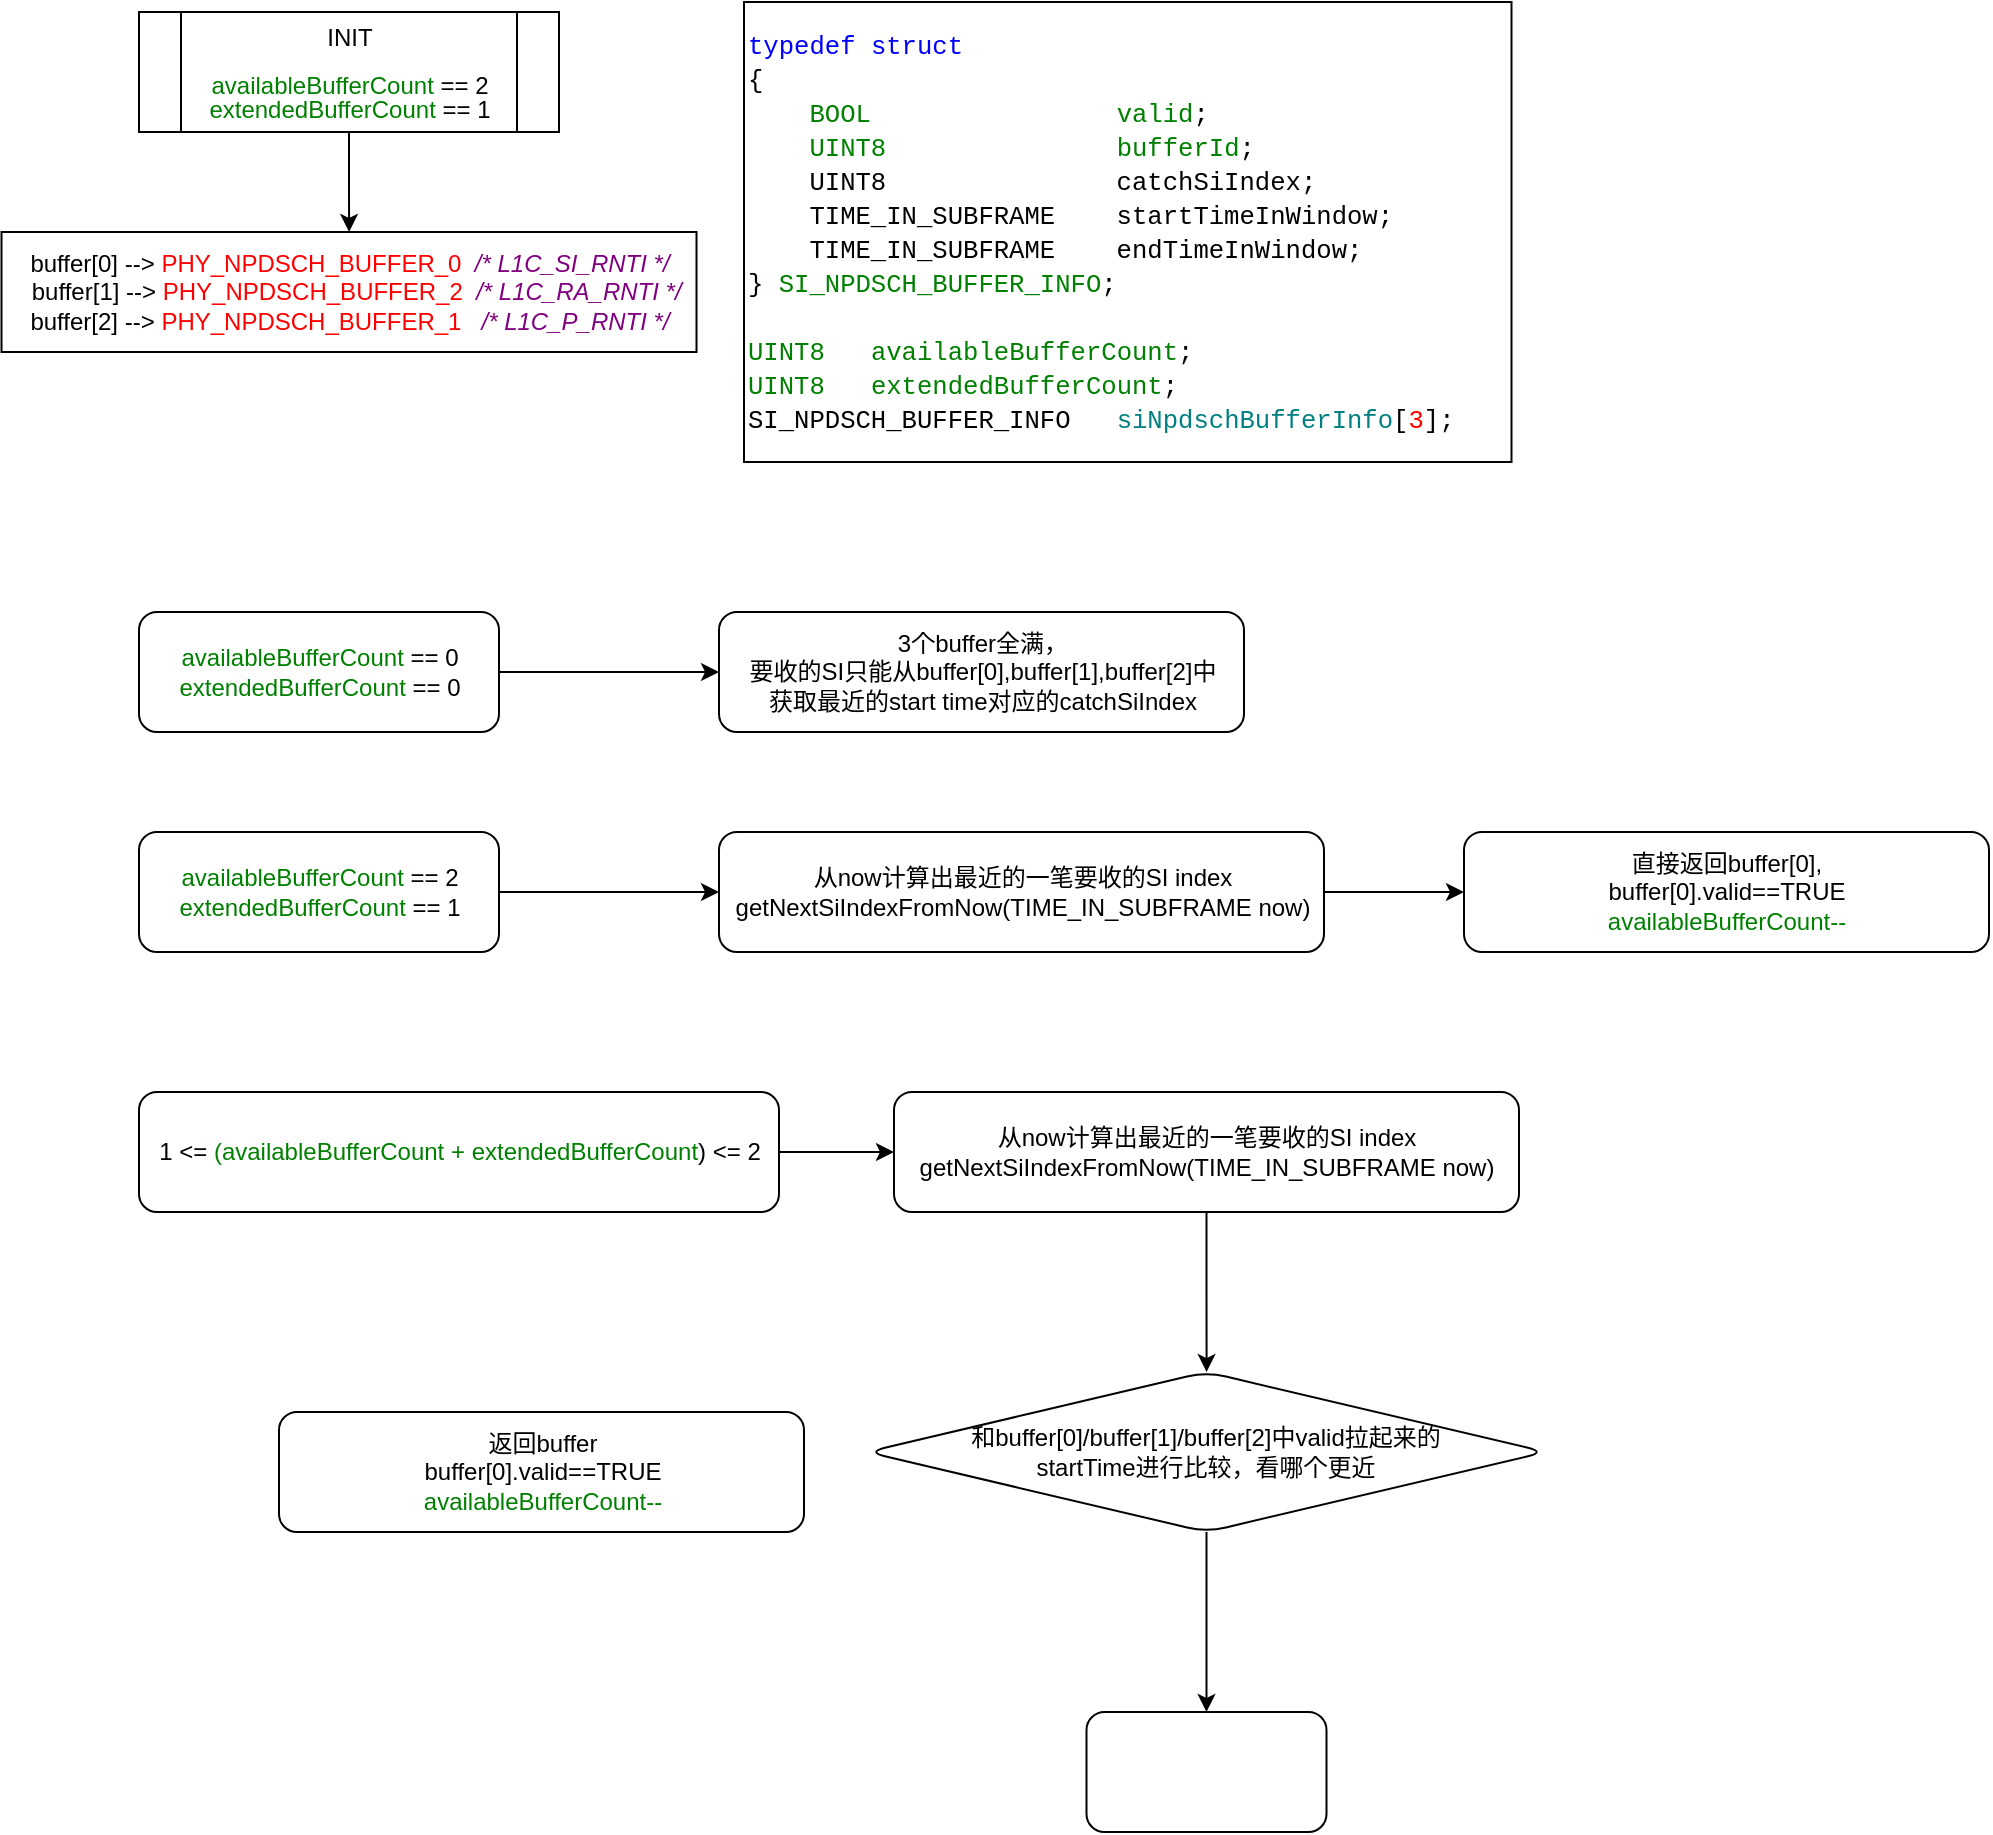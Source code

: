 <mxfile version="20.1.1" type="github"><diagram id="CPPUlnKxzRVuBz6B6iWW" name="Page-1"><mxGraphModel dx="782" dy="384" grid="1" gridSize="10" guides="1" tooltips="1" connect="1" arrows="1" fold="1" page="1" pageScale="1" pageWidth="827" pageHeight="1169" math="0" shadow="0"><root><mxCell id="0"/><mxCell id="1" parent="0"/><mxCell id="oymwHsaCd-IULtf5HXHX-13" value="" style="edgeStyle=orthogonalEdgeStyle;rounded=0;orthogonalLoop=1;jettySize=auto;html=1;" parent="1" source="oymwHsaCd-IULtf5HXHX-1" target="oymwHsaCd-IULtf5HXHX-12" edge="1"><mxGeometry relative="1" as="geometry"/></mxCell><mxCell id="oymwHsaCd-IULtf5HXHX-1" value="&lt;span style=&quot;background-color: rgb(255, 255, 255);&quot;&gt;&lt;span style=&quot;color: #008000;&quot;&gt;&lt;span style=&quot;background-color: rgb(255, 255, 255);&quot;&gt;&lt;span style=&quot;color: #000000;&quot;&gt;&lt;/span&gt;&lt;span style=&quot;color: #008000;&quot;&gt;availableBufferCount&lt;/span&gt;&lt;span style=&quot;color: #000000;&quot;&gt; == 0&lt;br&gt;&lt;/span&gt;&lt;/span&gt;extendedBufferCount&lt;/span&gt;&lt;span style=&quot;color: #000000;&quot;&gt; == 0&lt;br&gt;&lt;/span&gt;&lt;/span&gt;" style="rounded=1;whiteSpace=wrap;html=1;" parent="1" vertex="1"><mxGeometry x="107.5" y="310" width="180" height="60" as="geometry"/></mxCell><mxCell id="oymwHsaCd-IULtf5HXHX-9" value="" style="edgeStyle=orthogonalEdgeStyle;rounded=0;orthogonalLoop=1;jettySize=auto;html=1;" parent="1" source="oymwHsaCd-IULtf5HXHX-4" target="oymwHsaCd-IULtf5HXHX-8" edge="1"><mxGeometry relative="1" as="geometry"/></mxCell><mxCell id="oymwHsaCd-IULtf5HXHX-4" value="&lt;p style=&quot;line-height: 1;&quot;&gt;INIT&lt;br&gt;&lt;br&gt;&lt;span style=&quot;background-color: rgb(255, 255, 255);&quot;&gt;&lt;span style=&quot;color: #000000;&quot;&gt;&lt;/span&gt;&lt;span style=&quot;color: #008000;&quot;&gt;availableBufferCount&lt;/span&gt;&lt;span style=&quot;color: #000000;&quot;&gt;&lt;/span&gt;&lt;/span&gt; == 2&lt;br&gt;&lt;span style=&quot;background-color: rgb(255, 255, 255);&quot;&gt;&lt;span style=&quot;color: #000000;&quot;&gt;&lt;/span&gt;&lt;span style=&quot;color: #008000;&quot;&gt;extendedBufferCount&lt;/span&gt;&lt;span style=&quot;color: #000000;&quot;&gt; &lt;/span&gt;&lt;/span&gt;== 1&lt;br&gt;&lt;/p&gt;" style="shape=process;whiteSpace=wrap;html=1;backgroundOutline=1;" parent="1" vertex="1"><mxGeometry x="107.5" y="10" width="210" height="60" as="geometry"/></mxCell><mxCell id="oymwHsaCd-IULtf5HXHX-8" value="buffer[0] --&amp;gt;&lt;span style=&quot;color: #ff0000;&quot;&gt; PHY_NPDSCH_BUFFER_0&lt;/span&gt;&lt;span style=&quot;color: #800080;font-style: italic;&quot;&gt;&amp;nbsp; /* L1C_SI_RNTI */&lt;br&gt;&lt;/span&gt;&amp;nbsp; buffer[1] --&amp;gt;&lt;span style=&quot;color: #ff0000;&quot;&gt;&lt;/span&gt;&lt;span style=&quot;color: #ff0000;&quot;&gt; PHY_NPDSCH_BUFFER_2&lt;/span&gt;&lt;span style=&quot;color: #800080;font-style: italic;&quot;&gt;&amp;nbsp; /* L1C_RA_RNTI */&lt;/span&gt;&lt;span style=&quot;color: #ff0000;&quot;&gt;&lt;/span&gt;&lt;br&gt;buffer[2] --&amp;gt;&lt;span style=&quot;color: #ff0000;&quot;&gt; PHY_NPDSCH_BUFFER_1&lt;/span&gt;&lt;span style=&quot;color: #800080;font-style: italic;&quot;&gt;&amp;nbsp;&amp;nbsp; /* L1C_P_RNTI */&lt;/span&gt;&lt;span style=&quot;color: #ff0000;&quot;&gt;&lt;/span&gt;&lt;span style=&quot;color: #ff0000;&quot;&gt;&lt;/span&gt;" style="whiteSpace=wrap;html=1;" parent="1" vertex="1"><mxGeometry x="38.75" y="120" width="347.5" height="60" as="geometry"/></mxCell><mxCell id="oymwHsaCd-IULtf5HXHX-11" value="&lt;div style=&quot;color: rgb(0, 0, 0); font-family: &amp;quot;Courier New&amp;quot;, Consolas, monospace, Consolas, &amp;quot;Courier New&amp;quot;, monospace; font-weight: normal; font-size: 12.8px; line-height: 17px;&quot; align=&quot;left&quot;&gt;&lt;div&gt;&lt;div style=&quot;color: rgb(0, 0, 0); font-family: &amp;quot;Courier New&amp;quot;, Consolas, monospace, Consolas, &amp;quot;Courier New&amp;quot;, monospace; font-weight: normal; font-size: 12.8px; line-height: 17px;&quot;&gt;&lt;div&gt;&lt;span style=&quot;background-color: rgb(255, 255, 255);&quot;&gt;&lt;span style=&quot;color: #0000ff;&quot;&gt;typedef&lt;/span&gt;&lt;span style=&quot;color: #000000;&quot;&gt; &lt;/span&gt;&lt;span style=&quot;color: #0000ff;&quot;&gt;struct&lt;/span&gt;&lt;/span&gt;&lt;/div&gt;&lt;div&gt;&lt;span style=&quot;background-color: rgb(255, 255, 255);&quot;&gt;&lt;span style=&quot;color: #000000;&quot;&gt;{&lt;/span&gt;&lt;/span&gt;&lt;/div&gt;&lt;div&gt;&lt;span style=&quot;background-color: rgb(255, 255, 255);&quot;&gt;&lt;span style=&quot;color: #000000;&quot;&gt;&amp;nbsp; &amp;nbsp; &lt;/span&gt;&lt;span style=&quot;color: #008000;&quot;&gt;BOOL&lt;/span&gt;&lt;span style=&quot;color: #000000;&quot;&gt; &amp;nbsp; &amp;nbsp; &amp;nbsp; &amp;nbsp; &amp;nbsp; &amp;nbsp; &amp;nbsp; &amp;nbsp;&lt;/span&gt;&lt;span style=&quot;color: #008000;&quot;&gt;valid&lt;/span&gt;&lt;span style=&quot;color: #000000;&quot;&gt;;&lt;/span&gt;&lt;/span&gt;&lt;/div&gt;&lt;div&gt;&lt;span style=&quot;background-color: rgb(255, 255, 255);&quot;&gt;&lt;span style=&quot;color: #000000;&quot;&gt;&amp;nbsp; &amp;nbsp; &lt;/span&gt;&lt;span style=&quot;color: #008000;&quot;&gt;UINT8&lt;/span&gt;&lt;span style=&quot;color: #000000;&quot;&gt; &amp;nbsp; &amp;nbsp; &amp;nbsp; &amp;nbsp; &amp;nbsp; &amp;nbsp; &amp;nbsp; &lt;/span&gt;&lt;span style=&quot;color: #008000;&quot;&gt;bufferId&lt;/span&gt;&lt;span style=&quot;color: #000000;&quot;&gt;;&lt;/span&gt;&lt;/span&gt;&lt;/div&gt;&lt;div&gt;&lt;span style=&quot;background-color: rgb(255, 255, 255);&quot;&gt;&lt;span style=&quot;color: #000000;&quot;&gt;&amp;nbsp; &amp;nbsp; UINT8 &amp;nbsp; &amp;nbsp; &amp;nbsp; &amp;nbsp; &amp;nbsp; &amp;nbsp; &amp;nbsp; catchSiIndex;&lt;/span&gt;&lt;/span&gt;&lt;/div&gt;&lt;div&gt;&lt;span style=&quot;background-color: rgb(255, 255, 255);&quot;&gt;&lt;span style=&quot;color: #000000;&quot;&gt;&amp;nbsp; &amp;nbsp; TIME_IN_SUBFRAME &amp;nbsp; &amp;nbsp;startTimeInWindow;&lt;/span&gt;&lt;/span&gt;&lt;/div&gt;&lt;div&gt;&lt;span style=&quot;background-color: rgb(255, 255, 255);&quot;&gt;&lt;span style=&quot;color: #000000;&quot;&gt;&amp;nbsp; &amp;nbsp; TIME_IN_SUBFRAME &amp;nbsp; &amp;nbsp;endTimeInWindow;&lt;/span&gt;&lt;/span&gt;&lt;/div&gt;&lt;div&gt;&lt;span style=&quot;background-color: rgb(255, 255, 255);&quot;&gt;&lt;span style=&quot;color: #000000;&quot;&gt;} &lt;/span&gt;&lt;span style=&quot;color: #008000;&quot;&gt;SI_NPDSCH_BUFFER_INFO&lt;/span&gt;&lt;span style=&quot;color: #000000;&quot;&gt;;&lt;br&gt;&lt;/span&gt;&lt;/span&gt;&lt;/div&gt;&lt;/div&gt;&lt;span style=&quot;background-color: rgb(255, 255, 255);&quot;&gt;&lt;span style=&quot;color: #000000;&quot;&gt;&amp;nbsp; &amp;nbsp; &lt;br&gt;&lt;/span&gt;&lt;/span&gt;&lt;/div&gt;&lt;div&gt;&lt;span style=&quot;background-color: rgb(255, 255, 255);&quot;&gt;&lt;span style=&quot;color: #008000;&quot;&gt;UINT8&lt;/span&gt;&lt;span style=&quot;color: #000000;&quot;&gt; &amp;nbsp; &lt;/span&gt;&lt;span style=&quot;color: #008000;&quot;&gt;availableBufferCount&lt;/span&gt;&lt;span style=&quot;color: #000000;&quot;&gt;;&lt;/span&gt;&lt;/span&gt;&lt;/div&gt;&lt;div&gt;&lt;span style=&quot;background-color: rgb(255, 255, 255);&quot;&gt;&lt;span style=&quot;color: #008000;&quot;&gt;UINT8&lt;/span&gt;&lt;span style=&quot;color: #000000;&quot;&gt; &amp;nbsp; &lt;/span&gt;&lt;span style=&quot;color: #008000;&quot;&gt;extendedBufferCount&lt;/span&gt;&lt;span style=&quot;color: #000000;&quot;&gt;;&lt;/span&gt;&lt;/span&gt;&lt;/div&gt;&lt;div&gt;&lt;span style=&quot;background-color: rgb(255, 255, 255);&quot;&gt;&lt;span style=&quot;color: #000000;&quot;&gt;SI_NPDSCH_BUFFER_INFO &amp;nbsp; &lt;/span&gt;&lt;span style=&quot;color: #008080;&quot;&gt;siNpdschBufferInfo&lt;/span&gt;&lt;span style=&quot;color: #000000;&quot;&gt;[&lt;/span&gt;&lt;span style=&quot;color: #ff0000;&quot;&gt;3&lt;/span&gt;&lt;span style=&quot;color: #000000;&quot;&gt;];&lt;/span&gt;&lt;/span&gt;&lt;/div&gt;&lt;/div&gt;" style="rounded=0;whiteSpace=wrap;html=1;labelBackgroundColor=#FFFFFF;align=left;" parent="1" vertex="1"><mxGeometry x="410" y="5" width="383.75" height="230" as="geometry"/></mxCell><mxCell id="oymwHsaCd-IULtf5HXHX-12" value="3个buffer全满，&lt;br&gt;要收的SI只能从buffer[0],buffer[1],buffer[2]中&lt;br&gt;获取最近的start time对应的catchSiIndex" style="whiteSpace=wrap;html=1;rounded=1;" parent="1" vertex="1"><mxGeometry x="397.5" y="310" width="262.5" height="60" as="geometry"/></mxCell><mxCell id="oymwHsaCd-IULtf5HXHX-16" value="" style="edgeStyle=orthogonalEdgeStyle;rounded=0;orthogonalLoop=1;jettySize=auto;html=1;" parent="1" source="oymwHsaCd-IULtf5HXHX-14" target="oymwHsaCd-IULtf5HXHX-15" edge="1"><mxGeometry relative="1" as="geometry"/></mxCell><mxCell id="oymwHsaCd-IULtf5HXHX-14" value="&lt;span style=&quot;background-color: rgb(255, 255, 255);&quot;&gt;&lt;span style=&quot;color: #008000;&quot;&gt;&lt;span style=&quot;background-color: rgb(255, 255, 255);&quot;&gt;&lt;span style=&quot;color: #000000;&quot;&gt;&lt;/span&gt;&lt;span style=&quot;color: #008000;&quot;&gt;availableBufferCount&lt;/span&gt;&lt;span style=&quot;color: #000000;&quot;&gt; == 2&lt;br&gt;&lt;/span&gt;&lt;/span&gt;extendedBufferCount&lt;/span&gt;&lt;span style=&quot;color: #000000;&quot;&gt; == 1&lt;br&gt;&lt;/span&gt;&lt;/span&gt;" style="rounded=1;whiteSpace=wrap;html=1;" parent="1" vertex="1"><mxGeometry x="107.5" y="420" width="180" height="60" as="geometry"/></mxCell><mxCell id="oymwHsaCd-IULtf5HXHX-19" value="" style="edgeStyle=orthogonalEdgeStyle;rounded=0;orthogonalLoop=1;jettySize=auto;html=1;" parent="1" source="oymwHsaCd-IULtf5HXHX-15" target="oymwHsaCd-IULtf5HXHX-17" edge="1"><mxGeometry relative="1" as="geometry"/></mxCell><mxCell id="oymwHsaCd-IULtf5HXHX-15" value="从now计算出最近的一笔要收的SI index&lt;br&gt;getNextSiIndexFromNow(&lt;span style=&quot;background-color: rgb(255, 255, 255);&quot;&gt;&lt;span style=&quot;color: #000000;&quot;&gt;TIME_IN_SUBFRAME &lt;/span&gt;&lt;/span&gt;now)" style="whiteSpace=wrap;html=1;rounded=1;" parent="1" vertex="1"><mxGeometry x="397.5" y="420" width="302.5" height="60" as="geometry"/></mxCell><mxCell id="oymwHsaCd-IULtf5HXHX-17" value="直接返回buffer[0],&lt;br&gt;buffer[0].valid==TRUE&lt;br&gt;&lt;span style=&quot;background-color: rgb(255, 255, 255);&quot;&gt;&lt;span style=&quot;color: #008000;&quot;&gt;&lt;span style=&quot;background-color: rgb(255, 255, 255);&quot;&gt;&lt;span style=&quot;color: #008000;&quot;&gt;availableBufferCount&lt;/span&gt;--&lt;br&gt;&lt;/span&gt;&lt;/span&gt;&lt;/span&gt;" style="whiteSpace=wrap;html=1;rounded=1;" parent="1" vertex="1"><mxGeometry x="770" y="420" width="262.5" height="60" as="geometry"/></mxCell><mxCell id="oymwHsaCd-IULtf5HXHX-22" value="" style="edgeStyle=orthogonalEdgeStyle;rounded=0;orthogonalLoop=1;jettySize=auto;html=1;" parent="1" source="oymwHsaCd-IULtf5HXHX-20" target="oymwHsaCd-IULtf5HXHX-21" edge="1"><mxGeometry relative="1" as="geometry"/></mxCell><mxCell id="oymwHsaCd-IULtf5HXHX-20" value="&lt;span style=&quot;background-color: rgb(255, 255, 255);&quot;&gt;&lt;span style=&quot;color: #008000;&quot;&gt;&lt;span style=&quot;background-color: rgb(255, 255, 255);&quot;&gt;&lt;span style=&quot;color: #008000;&quot;&gt;&lt;span style=&quot;background-color: rgb(255, 255, 255);&quot;&gt;&lt;span style=&quot;color: #000000;&quot;&gt;1 &amp;lt;= &lt;/span&gt;&lt;/span&gt;(availableBufferCount +&lt;/span&gt;&lt;span style=&quot;color: #000000;&quot;&gt; &lt;/span&gt;&lt;/span&gt;&lt;/span&gt;&lt;/span&gt;&lt;span style=&quot;background-color: rgb(255, 255, 255);&quot;&gt;&lt;span style=&quot;color: #008000;&quot;&gt;extendedBufferCount&lt;/span&gt;&lt;span style=&quot;color: #000000;&quot;&gt;) &lt;/span&gt;&lt;/span&gt;&lt;span style=&quot;background-color: rgb(255, 255, 255);&quot;&gt;&lt;span style=&quot;color: #008000;&quot;&gt;&lt;span style=&quot;background-color: rgb(255, 255, 255);&quot;&gt;&lt;span style=&quot;color: #008000;&quot;&gt;&lt;span style=&quot;background-color: rgb(255, 255, 255);&quot;&gt;&lt;span style=&quot;color: #008000;&quot;&gt;&lt;/span&gt;&lt;span style=&quot;color: #000000;&quot;&gt; &lt;/span&gt;&lt;/span&gt;&lt;/span&gt;&lt;/span&gt;&lt;/span&gt;&lt;span style=&quot;color: #000000;&quot;&gt;&lt;/span&gt;&lt;/span&gt;&lt;span style=&quot;background-color: rgb(255, 255, 255);&quot;&gt;&lt;span style=&quot;color: #000000;&quot;&gt;&amp;lt;= 2&lt;/span&gt;&lt;/span&gt;&lt;span style=&quot;background-color: rgb(255, 255, 255);&quot;&gt;&lt;span style=&quot;color: #000000;&quot;&gt;&lt;/span&gt;&lt;/span&gt;" style="rounded=1;whiteSpace=wrap;html=1;" parent="1" vertex="1"><mxGeometry x="107.5" y="550" width="320" height="60" as="geometry"/></mxCell><mxCell id="oymwHsaCd-IULtf5HXHX-27" value="" style="edgeStyle=orthogonalEdgeStyle;rounded=0;orthogonalLoop=1;jettySize=auto;html=1;" parent="1" source="oymwHsaCd-IULtf5HXHX-21" target="oymwHsaCd-IULtf5HXHX-26" edge="1"><mxGeometry relative="1" as="geometry"/></mxCell><mxCell id="oymwHsaCd-IULtf5HXHX-21" value="从now计算出最近的一笔要收的SI index&lt;br&gt;getNextSiIndexFromNow(&lt;span style=&quot;background-color: rgb(255, 255, 255);&quot;&gt;&lt;span style=&quot;color: #000000;&quot;&gt;TIME_IN_SUBFRAME &lt;/span&gt;&lt;/span&gt;now)" style="whiteSpace=wrap;html=1;rounded=1;" parent="1" vertex="1"><mxGeometry x="485" y="550" width="312.5" height="60" as="geometry"/></mxCell><mxCell id="oymwHsaCd-IULtf5HXHX-30" value="" style="edgeStyle=orthogonalEdgeStyle;rounded=0;orthogonalLoop=1;jettySize=auto;html=1;" parent="1" source="oymwHsaCd-IULtf5HXHX-26" target="oymwHsaCd-IULtf5HXHX-29" edge="1"><mxGeometry relative="1" as="geometry"/></mxCell><mxCell id="oymwHsaCd-IULtf5HXHX-26" value="和buffer[0]/buffer[1]/buffer[2]中valid拉起来的&lt;br&gt;startTime进行比较，看哪个更近" style="rhombus;whiteSpace=wrap;html=1;rounded=1;" parent="1" vertex="1"><mxGeometry x="471.25" y="690" width="340" height="80" as="geometry"/></mxCell><mxCell id="oymwHsaCd-IULtf5HXHX-28" value="返回buffer&lt;br&gt;buffer[0].valid==TRUE&lt;br&gt;&lt;span style=&quot;background-color: rgb(255, 255, 255);&quot;&gt;&lt;span style=&quot;color: #008000;&quot;&gt;&lt;span style=&quot;background-color: rgb(255, 255, 255);&quot;&gt;&lt;span style=&quot;color: #008000;&quot;&gt;availableBufferCount&lt;/span&gt;--&lt;br&gt;&lt;/span&gt;&lt;/span&gt;&lt;/span&gt;" style="whiteSpace=wrap;html=1;rounded=1;" parent="1" vertex="1"><mxGeometry x="177.5" y="710" width="262.5" height="60" as="geometry"/></mxCell><mxCell id="oymwHsaCd-IULtf5HXHX-29" value="" style="whiteSpace=wrap;html=1;rounded=1;" parent="1" vertex="1"><mxGeometry x="581.25" y="860" width="120" height="60" as="geometry"/></mxCell></root></mxGraphModel></diagram></mxfile>